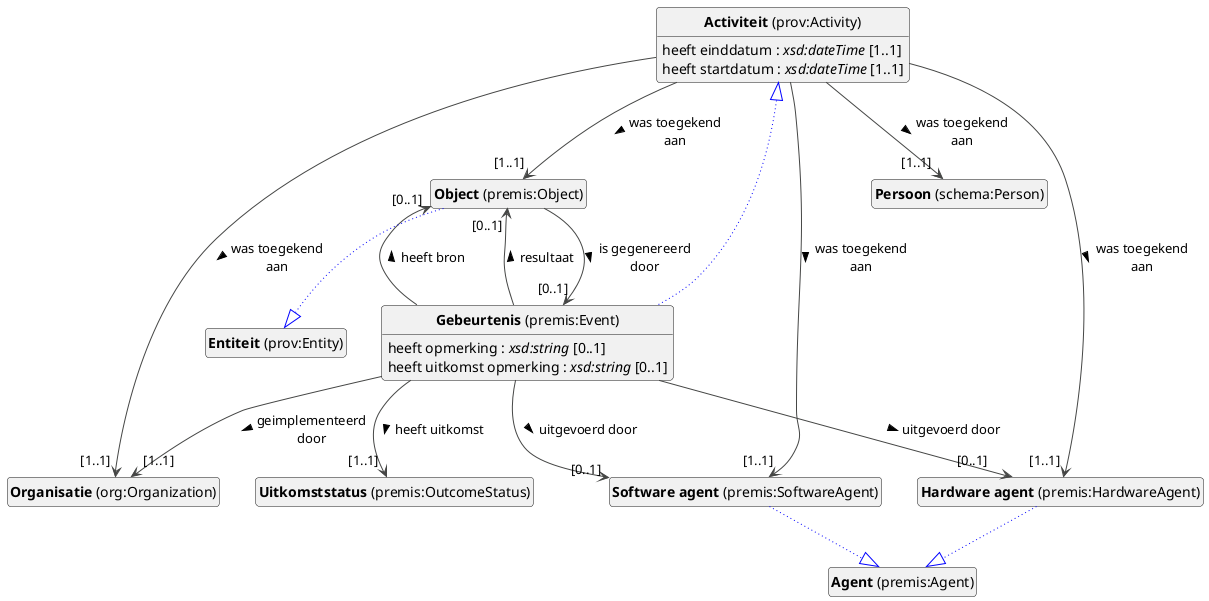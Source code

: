 @startuml
!theme vibrant
skinparam classFontSize 14
!define LIGHTORANGE
skinparam componentStyle uml2
skinparam wrapMessageWidth 100
' skinparam ArrowColor #Maroon
' Remove shadows
skinparam shadowing false
'skinparam linetype polyline
skinparam ArrowMessageAlignment left


class "<b>Activiteit</b> (prov:Activity)" as prov_Activity [[#prov%3AActivity]]
class "<b>Gebeurtenis</b> (premis:Event)" as premis_Event [[#premis%3AEvent]]
class "<b>Activiteit</b> (prov:Activity)" as prov_Activity [[#prov%3AActivity]]
class "<b>Object</b> (premis:Object)" as premis_Object [[#premis%3AObject]]
class "<b>Entiteit</b> (prov:Entity)" as prov_Entity [[#prov%3AEntity]]
class "<b>Organisatie</b> (org:Organization)" as org_Organization [[#org%3AOrganization]]
class "<b>Hardware agent</b> (premis:HardwareAgent)" as premis_HardwareAgent [[#premis%3AHardwareAgent]]
class "<b>Agent</b> (premis:Agent)" as premis_Agent [[#premis%3AAgent]]
class "<b>Uitkomststatus</b> (premis:OutcomeStatus)" as premis_OutcomeStatus [[#premis%3AOutcomeStatus]]
class "<b>Software agent</b> (premis:SoftwareAgent)" as premis_SoftwareAgent [[#premis%3ASoftwareAgent]]
class "<b>Agent</b> (premis:Agent)" as premis_Agent [[#premis%3AAgent]]
class "<b>Persoon</b> (schema:Person)" as schema_Person [[#schema%3APerson]]


prov_Activity : heeft einddatum : <i>xsd:dateTime</i> [1..1]


prov_Activity : heeft startdatum : <i>xsd:dateTime</i> [1..1]


prov_Activity --> "[1..1]" premis_Object : was toegekend aan >
prov_Activity --> "[1..1]" schema_Person : was toegekend aan >
prov_Activity --> "[1..1]" org_Organization : was toegekend aan >
prov_Activity --> "[1..1]" premis_SoftwareAgent : was toegekend aan >
prov_Activity --> "[1..1]" premis_HardwareAgent : was toegekend aan >

premis_Event --|> prov_Activity #blue;line.dotted;text:blue


premis_Event --> "[1..1]" org_Organization : geimplementeerd door >

premis_Event --> "[0..1]" premis_Object : heeft bron >
premis_Event : heeft opmerking : <i>xsd:string</i> [0..1]


premis_Event --> "[1..1]" premis_OutcomeStatus : heeft uitkomst >
premis_Event : heeft uitkomst opmerking : <i>xsd:string</i> [0..1]


premis_Event --> "[0..1]" premis_Object : resultaat >

premis_Event --> "[0..1]" premis_SoftwareAgent : uitgevoerd door >
premis_Event --> "[0..1]" premis_HardwareAgent : uitgevoerd door >

premis_Object --|> prov_Entity #blue;line.dotted;text:blue


premis_Object --> "[0..1]" premis_Event : is gegenereerd door >



premis_HardwareAgent --|> premis_Agent #blue;line.dotted;text:blue




premis_SoftwareAgent --|> premis_Agent #blue;line.dotted;text:blue





hide circle
hide methods
hide empty members
@enduml


